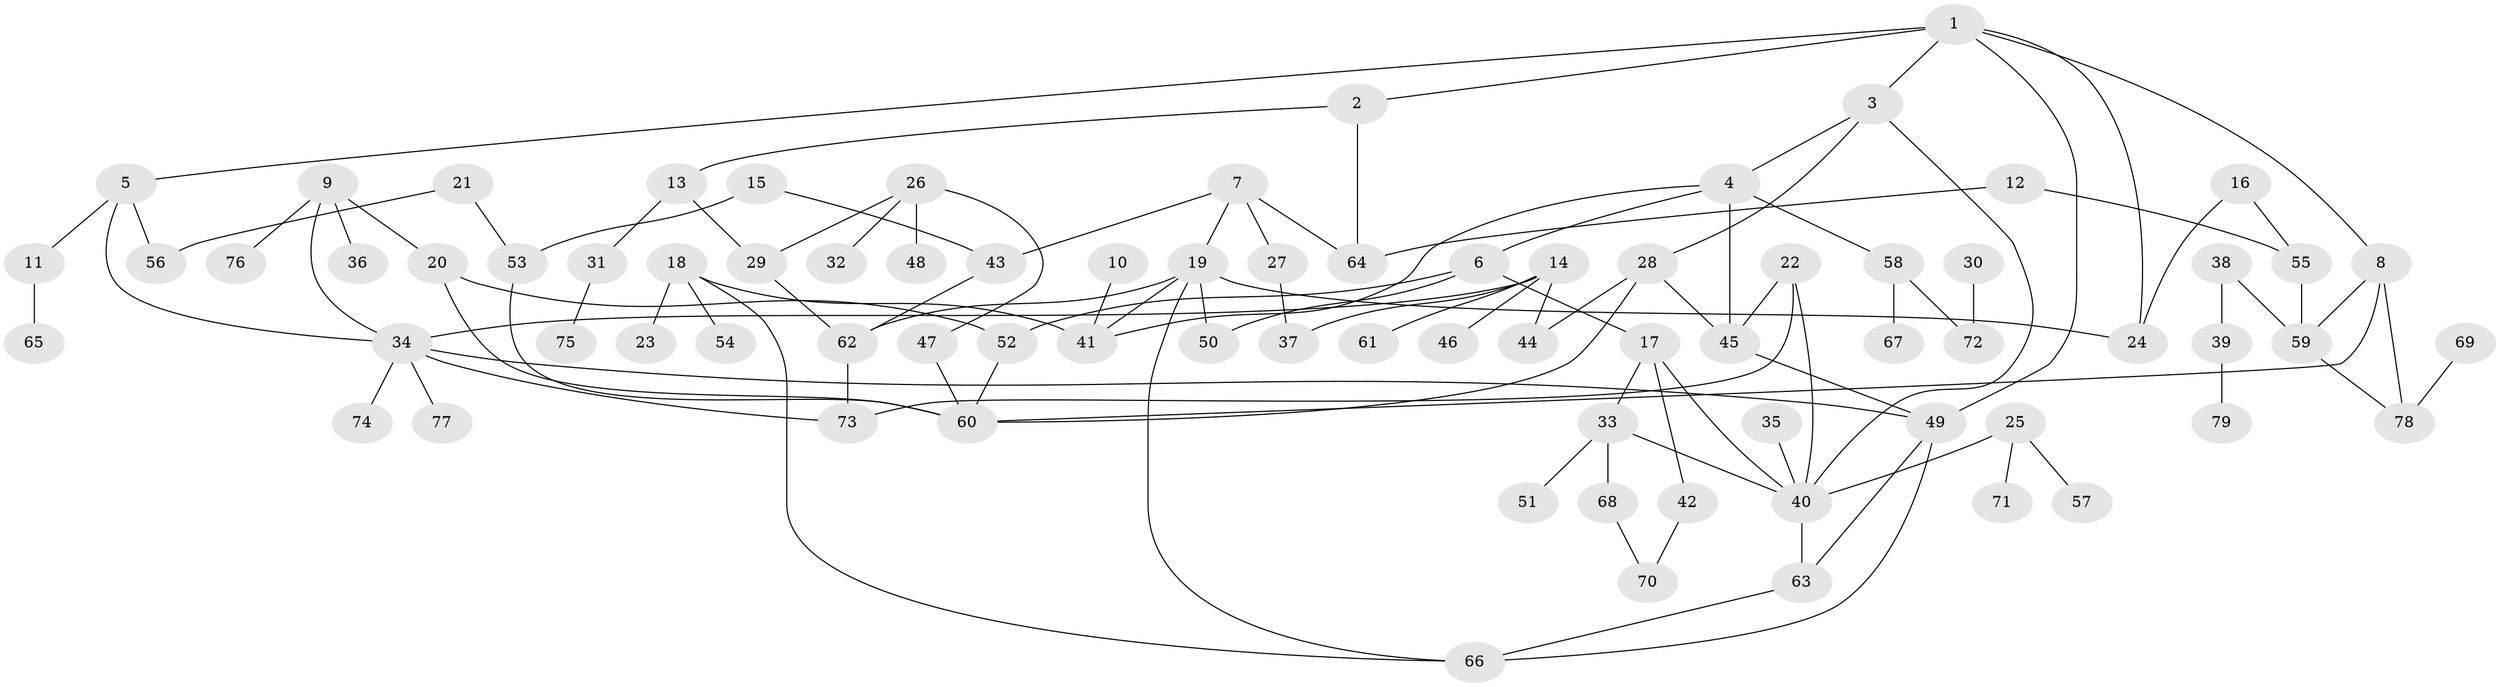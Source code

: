 // original degree distribution, {2: 0.3, 6: 0.015384615384615385, 4: 0.15384615384615385, 3: 0.17692307692307693, 5: 0.03076923076923077, 8: 0.007692307692307693, 7: 0.015384615384615385, 1: 0.3}
// Generated by graph-tools (version 1.1) at 2025/36/03/04/25 23:36:03]
// undirected, 79 vertices, 108 edges
graph export_dot {
  node [color=gray90,style=filled];
  1;
  2;
  3;
  4;
  5;
  6;
  7;
  8;
  9;
  10;
  11;
  12;
  13;
  14;
  15;
  16;
  17;
  18;
  19;
  20;
  21;
  22;
  23;
  24;
  25;
  26;
  27;
  28;
  29;
  30;
  31;
  32;
  33;
  34;
  35;
  36;
  37;
  38;
  39;
  40;
  41;
  42;
  43;
  44;
  45;
  46;
  47;
  48;
  49;
  50;
  51;
  52;
  53;
  54;
  55;
  56;
  57;
  58;
  59;
  60;
  61;
  62;
  63;
  64;
  65;
  66;
  67;
  68;
  69;
  70;
  71;
  72;
  73;
  74;
  75;
  76;
  77;
  78;
  79;
  1 -- 2 [weight=1.0];
  1 -- 3 [weight=1.0];
  1 -- 5 [weight=1.0];
  1 -- 8 [weight=1.0];
  1 -- 24 [weight=1.0];
  1 -- 49 [weight=1.0];
  2 -- 13 [weight=1.0];
  2 -- 64 [weight=1.0];
  3 -- 4 [weight=1.0];
  3 -- 28 [weight=1.0];
  3 -- 40 [weight=1.0];
  4 -- 6 [weight=1.0];
  4 -- 41 [weight=1.0];
  4 -- 45 [weight=1.0];
  4 -- 58 [weight=1.0];
  5 -- 11 [weight=1.0];
  5 -- 34 [weight=1.0];
  5 -- 56 [weight=1.0];
  6 -- 17 [weight=1.0];
  6 -- 50 [weight=1.0];
  6 -- 52 [weight=1.0];
  7 -- 19 [weight=1.0];
  7 -- 27 [weight=1.0];
  7 -- 43 [weight=1.0];
  7 -- 64 [weight=1.0];
  8 -- 59 [weight=1.0];
  8 -- 60 [weight=1.0];
  8 -- 78 [weight=1.0];
  9 -- 20 [weight=1.0];
  9 -- 34 [weight=1.0];
  9 -- 36 [weight=1.0];
  9 -- 76 [weight=1.0];
  10 -- 41 [weight=1.0];
  11 -- 65 [weight=1.0];
  12 -- 55 [weight=1.0];
  12 -- 64 [weight=1.0];
  13 -- 29 [weight=1.0];
  13 -- 31 [weight=1.0];
  14 -- 34 [weight=1.0];
  14 -- 37 [weight=1.0];
  14 -- 44 [weight=1.0];
  14 -- 46 [weight=1.0];
  14 -- 61 [weight=1.0];
  15 -- 43 [weight=1.0];
  15 -- 53 [weight=2.0];
  16 -- 24 [weight=1.0];
  16 -- 55 [weight=1.0];
  17 -- 33 [weight=1.0];
  17 -- 40 [weight=1.0];
  17 -- 42 [weight=1.0];
  18 -- 23 [weight=1.0];
  18 -- 41 [weight=1.0];
  18 -- 54 [weight=1.0];
  18 -- 66 [weight=1.0];
  19 -- 24 [weight=1.0];
  19 -- 41 [weight=1.0];
  19 -- 50 [weight=1.0];
  19 -- 62 [weight=1.0];
  19 -- 66 [weight=1.0];
  20 -- 52 [weight=1.0];
  20 -- 60 [weight=1.0];
  21 -- 53 [weight=1.0];
  21 -- 56 [weight=1.0];
  22 -- 40 [weight=1.0];
  22 -- 45 [weight=1.0];
  22 -- 73 [weight=1.0];
  25 -- 40 [weight=1.0];
  25 -- 57 [weight=1.0];
  25 -- 71 [weight=1.0];
  26 -- 29 [weight=1.0];
  26 -- 32 [weight=1.0];
  26 -- 47 [weight=1.0];
  26 -- 48 [weight=1.0];
  27 -- 37 [weight=1.0];
  28 -- 44 [weight=1.0];
  28 -- 45 [weight=1.0];
  28 -- 60 [weight=1.0];
  29 -- 62 [weight=1.0];
  30 -- 72 [weight=1.0];
  31 -- 75 [weight=1.0];
  33 -- 40 [weight=1.0];
  33 -- 51 [weight=1.0];
  33 -- 68 [weight=1.0];
  34 -- 49 [weight=1.0];
  34 -- 73 [weight=1.0];
  34 -- 74 [weight=1.0];
  34 -- 77 [weight=1.0];
  35 -- 40 [weight=1.0];
  38 -- 39 [weight=1.0];
  38 -- 59 [weight=1.0];
  39 -- 79 [weight=1.0];
  40 -- 63 [weight=1.0];
  42 -- 70 [weight=1.0];
  43 -- 62 [weight=1.0];
  45 -- 49 [weight=1.0];
  47 -- 60 [weight=1.0];
  49 -- 63 [weight=1.0];
  49 -- 66 [weight=1.0];
  52 -- 60 [weight=1.0];
  53 -- 60 [weight=1.0];
  55 -- 59 [weight=1.0];
  58 -- 67 [weight=1.0];
  58 -- 72 [weight=1.0];
  59 -- 78 [weight=1.0];
  62 -- 73 [weight=1.0];
  63 -- 66 [weight=1.0];
  68 -- 70 [weight=1.0];
  69 -- 78 [weight=1.0];
}
